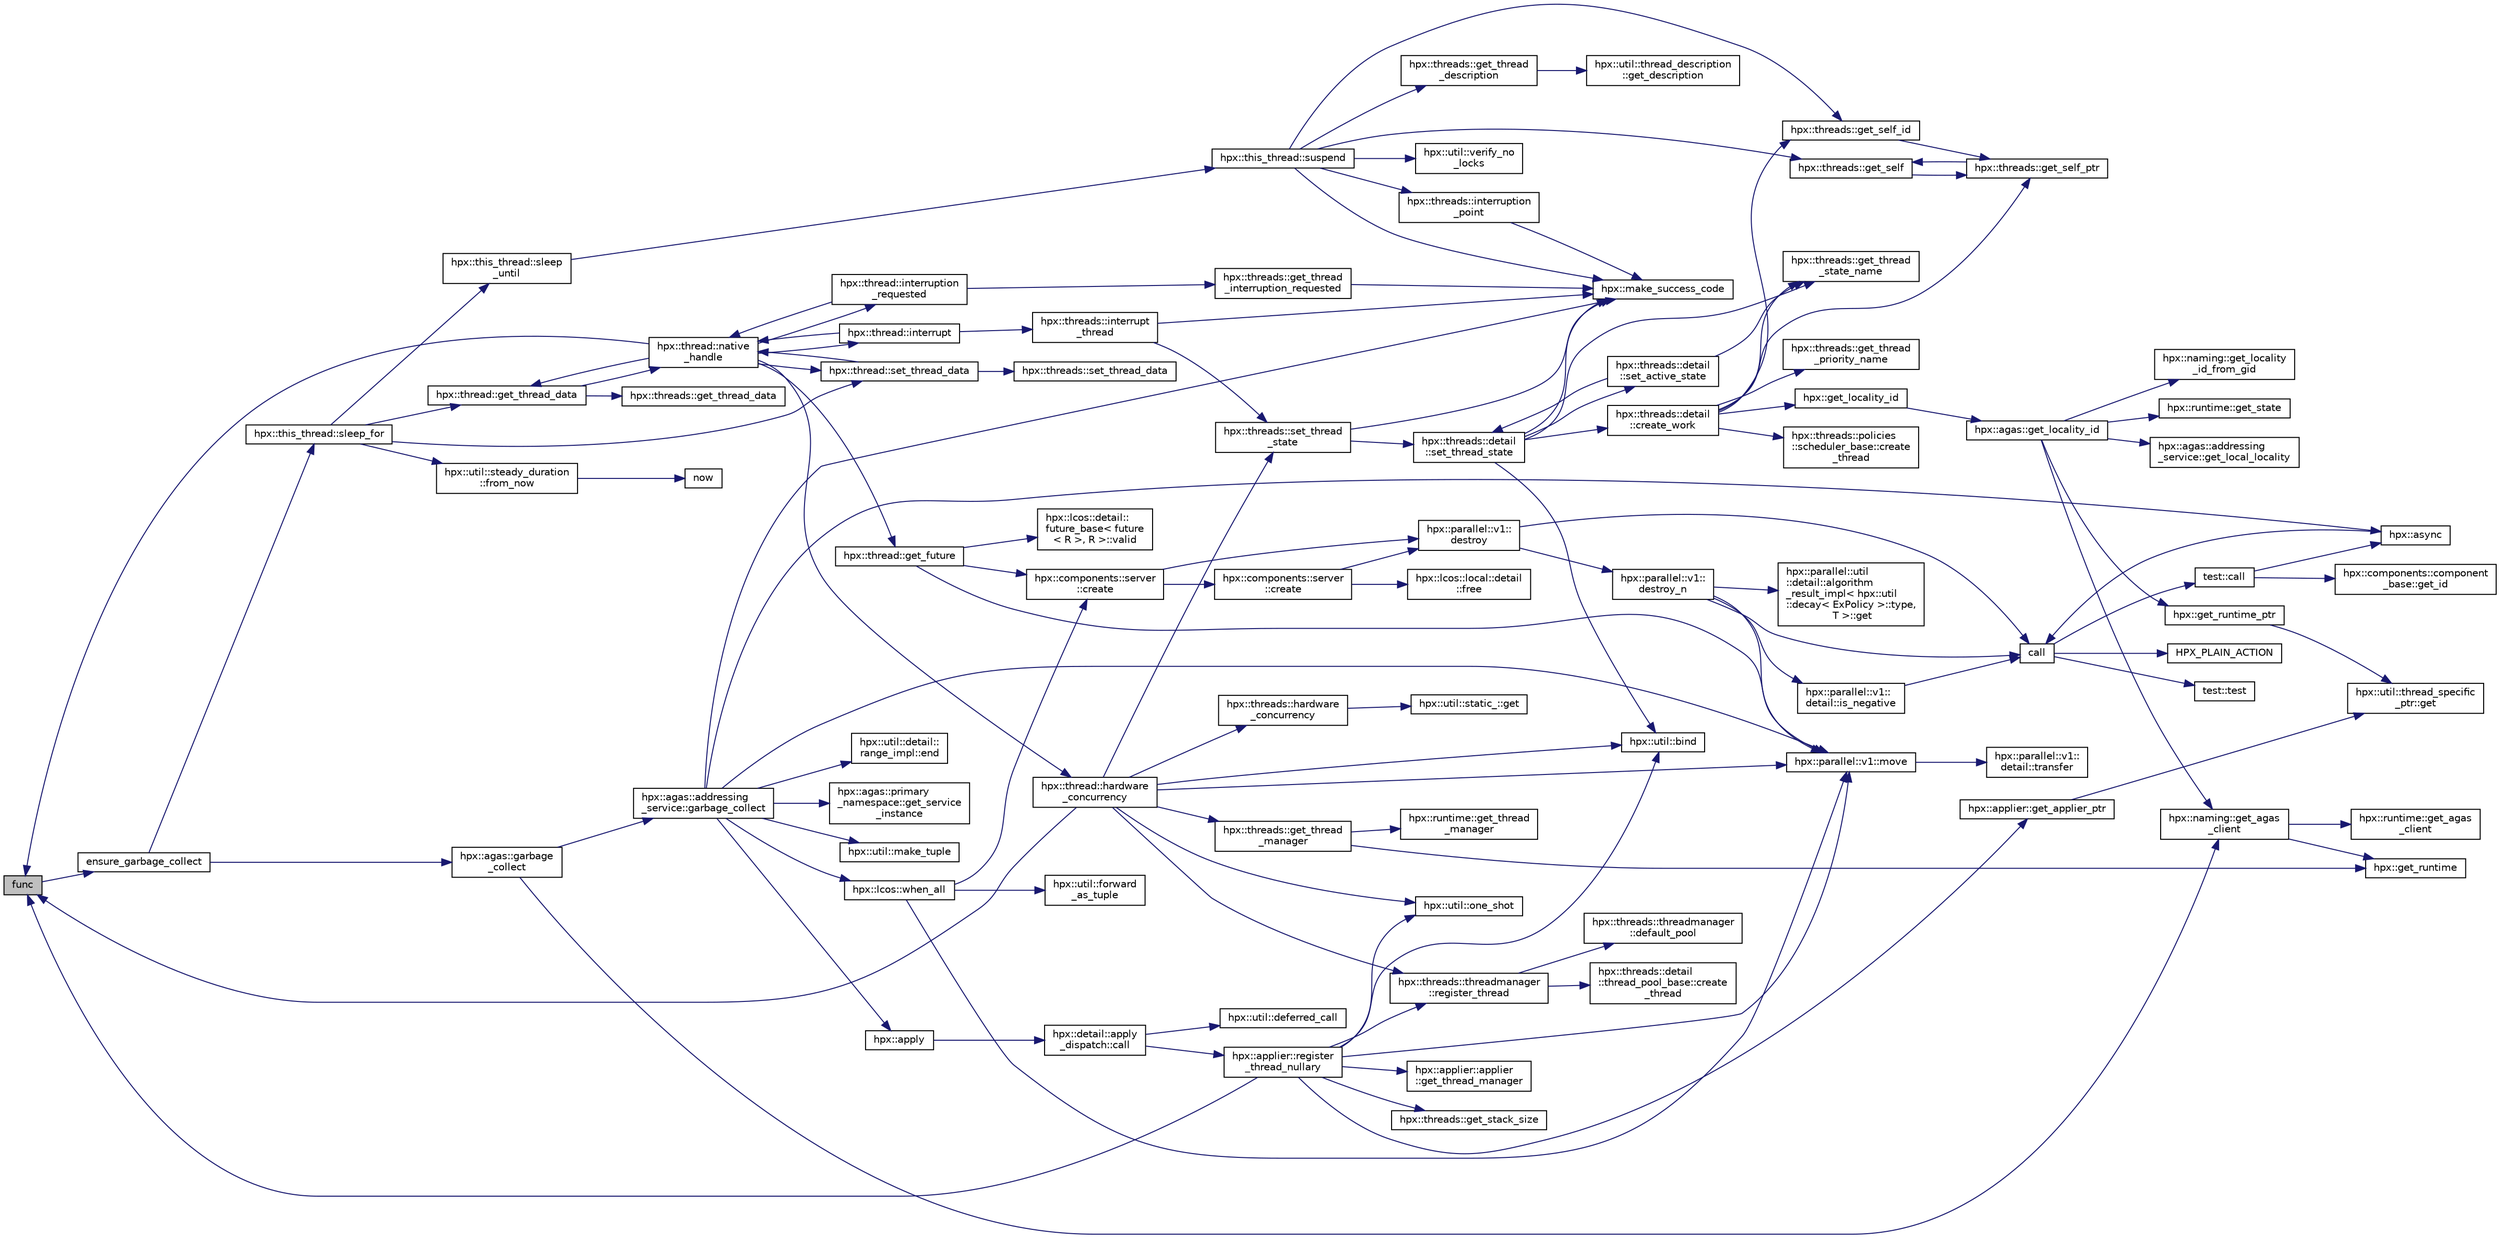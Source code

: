 digraph "func"
{
  edge [fontname="Helvetica",fontsize="10",labelfontname="Helvetica",labelfontsize="10"];
  node [fontname="Helvetica",fontsize="10",shape=record];
  rankdir="LR";
  Node609 [label="func",height=0.2,width=0.4,color="black", fillcolor="grey75", style="filled", fontcolor="black"];
  Node609 -> Node610 [color="midnightblue",fontsize="10",style="solid",fontname="Helvetica"];
  Node610 [label="ensure_garbage_collect",height=0.2,width=0.4,color="black", fillcolor="white", style="filled",URL="$d8/dfd/id__type__ref__counting__1032_8cpp.html#a5264b94bf7c262ac0e521fb290d476d5"];
  Node610 -> Node611 [color="midnightblue",fontsize="10",style="solid",fontname="Helvetica"];
  Node611 [label="hpx::this_thread::sleep_for",height=0.2,width=0.4,color="black", fillcolor="white", style="filled",URL="$d9/d52/namespacehpx_1_1this__thread.html#afc042a5a5fa52eef2d1d177a343435cf"];
  Node611 -> Node612 [color="midnightblue",fontsize="10",style="solid",fontname="Helvetica"];
  Node612 [label="hpx::this_thread::sleep\l_until",height=0.2,width=0.4,color="black", fillcolor="white", style="filled",URL="$d9/d52/namespacehpx_1_1this__thread.html#ae12a853980115b23ff0ab8ca06622658"];
  Node612 -> Node613 [color="midnightblue",fontsize="10",style="solid",fontname="Helvetica"];
  Node613 [label="hpx::this_thread::suspend",height=0.2,width=0.4,color="black", fillcolor="white", style="filled",URL="$d9/d52/namespacehpx_1_1this__thread.html#aca220026fb3014c0881d129fe31c0073"];
  Node613 -> Node614 [color="midnightblue",fontsize="10",style="solid",fontname="Helvetica"];
  Node614 [label="hpx::threads::get_self",height=0.2,width=0.4,color="black", fillcolor="white", style="filled",URL="$d7/d28/namespacehpx_1_1threads.html#a07daf4d6d29233f20d66d41ab7b5b8e8"];
  Node614 -> Node615 [color="midnightblue",fontsize="10",style="solid",fontname="Helvetica"];
  Node615 [label="hpx::threads::get_self_ptr",height=0.2,width=0.4,color="black", fillcolor="white", style="filled",URL="$d7/d28/namespacehpx_1_1threads.html#a22877ae347ad884cde3a51397dad6c53"];
  Node615 -> Node614 [color="midnightblue",fontsize="10",style="solid",fontname="Helvetica"];
  Node613 -> Node616 [color="midnightblue",fontsize="10",style="solid",fontname="Helvetica"];
  Node616 [label="hpx::threads::get_self_id",height=0.2,width=0.4,color="black", fillcolor="white", style="filled",URL="$d7/d28/namespacehpx_1_1threads.html#afafe0f900b9fac3d4ed3c747625c1cfe"];
  Node616 -> Node615 [color="midnightblue",fontsize="10",style="solid",fontname="Helvetica"];
  Node613 -> Node617 [color="midnightblue",fontsize="10",style="solid",fontname="Helvetica"];
  Node617 [label="hpx::threads::interruption\l_point",height=0.2,width=0.4,color="black", fillcolor="white", style="filled",URL="$d7/d28/namespacehpx_1_1threads.html#ada6ec56a12b050707311d8c628089059"];
  Node617 -> Node618 [color="midnightblue",fontsize="10",style="solid",fontname="Helvetica"];
  Node618 [label="hpx::make_success_code",height=0.2,width=0.4,color="black", fillcolor="white", style="filled",URL="$d8/d83/namespacehpx.html#a0e8512a8f49e2a6c8185061181419d8f",tooltip="Returns error_code(hpx::success, \"success\", mode). "];
  Node613 -> Node619 [color="midnightblue",fontsize="10",style="solid",fontname="Helvetica"];
  Node619 [label="hpx::util::verify_no\l_locks",height=0.2,width=0.4,color="black", fillcolor="white", style="filled",URL="$df/dad/namespacehpx_1_1util.html#ae0e1837ee6f09b79b26c2e788d2e9fc9"];
  Node613 -> Node620 [color="midnightblue",fontsize="10",style="solid",fontname="Helvetica"];
  Node620 [label="hpx::threads::get_thread\l_description",height=0.2,width=0.4,color="black", fillcolor="white", style="filled",URL="$d7/d28/namespacehpx_1_1threads.html#a42fc18a7a680f4e8bc633a4b4c956701"];
  Node620 -> Node621 [color="midnightblue",fontsize="10",style="solid",fontname="Helvetica"];
  Node621 [label="hpx::util::thread_description\l::get_description",height=0.2,width=0.4,color="black", fillcolor="white", style="filled",URL="$df/d9e/structhpx_1_1util_1_1thread__description.html#a8c834e14eca6eb228188022577f9f952"];
  Node613 -> Node618 [color="midnightblue",fontsize="10",style="solid",fontname="Helvetica"];
  Node611 -> Node622 [color="midnightblue",fontsize="10",style="solid",fontname="Helvetica"];
  Node622 [label="hpx::util::steady_duration\l::from_now",height=0.2,width=0.4,color="black", fillcolor="white", style="filled",URL="$d9/d4f/classhpx_1_1util_1_1steady__duration.html#a0132206d767cd0f7395507b40111a153"];
  Node622 -> Node623 [color="midnightblue",fontsize="10",style="solid",fontname="Helvetica"];
  Node623 [label="now",height=0.2,width=0.4,color="black", fillcolor="white", style="filled",URL="$de/db3/1d__stencil__1__omp_8cpp.html#a89e9667753dccfac455bd37a7a3a7b16"];
  Node611 -> Node624 [color="midnightblue",fontsize="10",style="solid",fontname="Helvetica"];
  Node624 [label="hpx::thread::get_thread_data",height=0.2,width=0.4,color="black", fillcolor="white", style="filled",URL="$de/d9b/classhpx_1_1thread.html#a4535ef82cec3b953d2c941d20e3e3904"];
  Node624 -> Node625 [color="midnightblue",fontsize="10",style="solid",fontname="Helvetica"];
  Node625 [label="hpx::threads::get_thread_data",height=0.2,width=0.4,color="black", fillcolor="white", style="filled",URL="$d7/d28/namespacehpx_1_1threads.html#a8737931ff6303807225f735b2b384ae4"];
  Node624 -> Node626 [color="midnightblue",fontsize="10",style="solid",fontname="Helvetica"];
  Node626 [label="hpx::thread::native\l_handle",height=0.2,width=0.4,color="black", fillcolor="white", style="filled",URL="$de/d9b/classhpx_1_1thread.html#acf48190d264ab64c1c4ec99d0b421b5a"];
  Node626 -> Node627 [color="midnightblue",fontsize="10",style="solid",fontname="Helvetica"];
  Node627 [label="hpx::thread::hardware\l_concurrency",height=0.2,width=0.4,color="black", fillcolor="white", style="filled",URL="$de/d9b/classhpx_1_1thread.html#a8e4fff210e02485ba493bc3a2a956c03"];
  Node627 -> Node628 [color="midnightblue",fontsize="10",style="solid",fontname="Helvetica"];
  Node628 [label="hpx::threads::hardware\l_concurrency",height=0.2,width=0.4,color="black", fillcolor="white", style="filled",URL="$d7/d28/namespacehpx_1_1threads.html#aa8752a235478d2ad7b5ac467b63ab527"];
  Node628 -> Node629 [color="midnightblue",fontsize="10",style="solid",fontname="Helvetica"];
  Node629 [label="hpx::util::static_::get",height=0.2,width=0.4,color="black", fillcolor="white", style="filled",URL="$d3/dbb/structhpx_1_1util_1_1static__.html#a2967c633948a3bf17a3b5405ef5a8318"];
  Node627 -> Node609 [color="midnightblue",fontsize="10",style="solid",fontname="Helvetica"];
  Node627 -> Node630 [color="midnightblue",fontsize="10",style="solid",fontname="Helvetica"];
  Node630 [label="hpx::util::bind",height=0.2,width=0.4,color="black", fillcolor="white", style="filled",URL="$df/dad/namespacehpx_1_1util.html#ad844caedf82a0173d6909d910c3e48c6"];
  Node627 -> Node631 [color="midnightblue",fontsize="10",style="solid",fontname="Helvetica"];
  Node631 [label="hpx::util::one_shot",height=0.2,width=0.4,color="black", fillcolor="white", style="filled",URL="$df/dad/namespacehpx_1_1util.html#a273e61be42a72415291e0ec0a4f28c7a"];
  Node627 -> Node632 [color="midnightblue",fontsize="10",style="solid",fontname="Helvetica"];
  Node632 [label="hpx::parallel::v1::move",height=0.2,width=0.4,color="black", fillcolor="white", style="filled",URL="$db/db9/namespacehpx_1_1parallel_1_1v1.html#aa7c4ede081ce786c9d1eb1adff495cfc"];
  Node632 -> Node633 [color="midnightblue",fontsize="10",style="solid",fontname="Helvetica"];
  Node633 [label="hpx::parallel::v1::\ldetail::transfer",height=0.2,width=0.4,color="black", fillcolor="white", style="filled",URL="$d2/ddd/namespacehpx_1_1parallel_1_1v1_1_1detail.html#ab1b56a05e1885ca7cc7ffa1804dd2f3c"];
  Node627 -> Node634 [color="midnightblue",fontsize="10",style="solid",fontname="Helvetica"];
  Node634 [label="hpx::threads::get_thread\l_manager",height=0.2,width=0.4,color="black", fillcolor="white", style="filled",URL="$d7/d28/namespacehpx_1_1threads.html#a076973c3a53beadde7d967e22c4f6cce"];
  Node634 -> Node635 [color="midnightblue",fontsize="10",style="solid",fontname="Helvetica"];
  Node635 [label="hpx::get_runtime",height=0.2,width=0.4,color="black", fillcolor="white", style="filled",URL="$d8/d83/namespacehpx.html#aef902cc6c7dd3b9fbadf34d1e850a070"];
  Node634 -> Node636 [color="midnightblue",fontsize="10",style="solid",fontname="Helvetica"];
  Node636 [label="hpx::runtime::get_thread\l_manager",height=0.2,width=0.4,color="black", fillcolor="white", style="filled",URL="$d0/d7b/classhpx_1_1runtime.html#a865b12d57fcd44a8d3dda3e35414f563"];
  Node627 -> Node637 [color="midnightblue",fontsize="10",style="solid",fontname="Helvetica"];
  Node637 [label="hpx::threads::threadmanager\l::register_thread",height=0.2,width=0.4,color="black", fillcolor="white", style="filled",URL="$d5/daa/classhpx_1_1threads_1_1threadmanager.html#a7f79c7578e08a60ca45eb276ce8133d8"];
  Node637 -> Node638 [color="midnightblue",fontsize="10",style="solid",fontname="Helvetica"];
  Node638 [label="hpx::threads::threadmanager\l::default_pool",height=0.2,width=0.4,color="black", fillcolor="white", style="filled",URL="$d5/daa/classhpx_1_1threads_1_1threadmanager.html#a851f067d03b5dd1c5e6a9a6a841e05df"];
  Node637 -> Node639 [color="midnightblue",fontsize="10",style="solid",fontname="Helvetica"];
  Node639 [label="hpx::threads::detail\l::thread_pool_base::create\l_thread",height=0.2,width=0.4,color="black", fillcolor="white", style="filled",URL="$de/dae/classhpx_1_1threads_1_1detail_1_1thread__pool__base.html#ad35d3779eef6f4528e62a26d71b34b34"];
  Node627 -> Node640 [color="midnightblue",fontsize="10",style="solid",fontname="Helvetica"];
  Node640 [label="hpx::threads::set_thread\l_state",height=0.2,width=0.4,color="black", fillcolor="white", style="filled",URL="$d7/d28/namespacehpx_1_1threads.html#ac0690ad16ad778bcc79dcd727cc33025",tooltip="Set the thread state of the thread referenced by the thread_id id. "];
  Node640 -> Node618 [color="midnightblue",fontsize="10",style="solid",fontname="Helvetica"];
  Node640 -> Node641 [color="midnightblue",fontsize="10",style="solid",fontname="Helvetica"];
  Node641 [label="hpx::threads::detail\l::set_thread_state",height=0.2,width=0.4,color="black", fillcolor="white", style="filled",URL="$d2/dd1/namespacehpx_1_1threads_1_1detail.html#af85ddc854c4a149bf1738eb1b111b9ab"];
  Node641 -> Node642 [color="midnightblue",fontsize="10",style="solid",fontname="Helvetica"];
  Node642 [label="hpx::threads::get_thread\l_state_name",height=0.2,width=0.4,color="black", fillcolor="white", style="filled",URL="$d7/d28/namespacehpx_1_1threads.html#a26f91ea8d2195f165c033241c5cd11db"];
  Node641 -> Node618 [color="midnightblue",fontsize="10",style="solid",fontname="Helvetica"];
  Node641 -> Node630 [color="midnightblue",fontsize="10",style="solid",fontname="Helvetica"];
  Node641 -> Node643 [color="midnightblue",fontsize="10",style="solid",fontname="Helvetica"];
  Node643 [label="hpx::threads::detail\l::set_active_state",height=0.2,width=0.4,color="black", fillcolor="white", style="filled",URL="$d2/dd1/namespacehpx_1_1threads_1_1detail.html#a45884a5bf04ad66a4f259231a3947e76"];
  Node643 -> Node642 [color="midnightblue",fontsize="10",style="solid",fontname="Helvetica"];
  Node643 -> Node641 [color="midnightblue",fontsize="10",style="solid",fontname="Helvetica"];
  Node641 -> Node644 [color="midnightblue",fontsize="10",style="solid",fontname="Helvetica"];
  Node644 [label="hpx::threads::detail\l::create_work",height=0.2,width=0.4,color="black", fillcolor="white", style="filled",URL="$d2/dd1/namespacehpx_1_1threads_1_1detail.html#ae22384a3c1b1a1940032fad068fb54b1"];
  Node644 -> Node642 [color="midnightblue",fontsize="10",style="solid",fontname="Helvetica"];
  Node644 -> Node645 [color="midnightblue",fontsize="10",style="solid",fontname="Helvetica"];
  Node645 [label="hpx::threads::get_thread\l_priority_name",height=0.2,width=0.4,color="black", fillcolor="white", style="filled",URL="$d7/d28/namespacehpx_1_1threads.html#a9c6b2fec0c1cf5b06ff83ce756ca6d42"];
  Node644 -> Node615 [color="midnightblue",fontsize="10",style="solid",fontname="Helvetica"];
  Node644 -> Node616 [color="midnightblue",fontsize="10",style="solid",fontname="Helvetica"];
  Node644 -> Node646 [color="midnightblue",fontsize="10",style="solid",fontname="Helvetica"];
  Node646 [label="hpx::get_locality_id",height=0.2,width=0.4,color="black", fillcolor="white", style="filled",URL="$d8/d83/namespacehpx.html#a158d7c54a657bb364c1704033010697b",tooltip="Return the number of the locality this function is being called from. "];
  Node646 -> Node647 [color="midnightblue",fontsize="10",style="solid",fontname="Helvetica"];
  Node647 [label="hpx::agas::get_locality_id",height=0.2,width=0.4,color="black", fillcolor="white", style="filled",URL="$dc/d54/namespacehpx_1_1agas.html#a491cc2ddecdf0f1a9129900caa6a4d3e"];
  Node647 -> Node648 [color="midnightblue",fontsize="10",style="solid",fontname="Helvetica"];
  Node648 [label="hpx::get_runtime_ptr",height=0.2,width=0.4,color="black", fillcolor="white", style="filled",URL="$d8/d83/namespacehpx.html#af29daf2bb3e01b4d6495a1742b6cce64"];
  Node648 -> Node649 [color="midnightblue",fontsize="10",style="solid",fontname="Helvetica"];
  Node649 [label="hpx::util::thread_specific\l_ptr::get",height=0.2,width=0.4,color="black", fillcolor="white", style="filled",URL="$d4/d4c/structhpx_1_1util_1_1thread__specific__ptr.html#a3b27d8520710478aa41d1f74206bdba9"];
  Node647 -> Node650 [color="midnightblue",fontsize="10",style="solid",fontname="Helvetica"];
  Node650 [label="hpx::runtime::get_state",height=0.2,width=0.4,color="black", fillcolor="white", style="filled",URL="$d0/d7b/classhpx_1_1runtime.html#ab405f80e060dac95d624520f38b0524c"];
  Node647 -> Node651 [color="midnightblue",fontsize="10",style="solid",fontname="Helvetica"];
  Node651 [label="hpx::naming::get_agas\l_client",height=0.2,width=0.4,color="black", fillcolor="white", style="filled",URL="$d4/dc9/namespacehpx_1_1naming.html#a0408fffd5d34b620712a801b0ae3b032"];
  Node651 -> Node635 [color="midnightblue",fontsize="10",style="solid",fontname="Helvetica"];
  Node651 -> Node652 [color="midnightblue",fontsize="10",style="solid",fontname="Helvetica"];
  Node652 [label="hpx::runtime::get_agas\l_client",height=0.2,width=0.4,color="black", fillcolor="white", style="filled",URL="$d0/d7b/classhpx_1_1runtime.html#aeb5dddd30d6b9861669af8ad44d1a96a"];
  Node647 -> Node653 [color="midnightblue",fontsize="10",style="solid",fontname="Helvetica"];
  Node653 [label="hpx::agas::addressing\l_service::get_local_locality",height=0.2,width=0.4,color="black", fillcolor="white", style="filled",URL="$db/d58/structhpx_1_1agas_1_1addressing__service.html#ab52c19a37c2a7a006c6c15f90ad0539c"];
  Node647 -> Node654 [color="midnightblue",fontsize="10",style="solid",fontname="Helvetica"];
  Node654 [label="hpx::naming::get_locality\l_id_from_gid",height=0.2,width=0.4,color="black", fillcolor="white", style="filled",URL="$d4/dc9/namespacehpx_1_1naming.html#a7fd43037784560bd04fda9b49e33529f"];
  Node644 -> Node655 [color="midnightblue",fontsize="10",style="solid",fontname="Helvetica"];
  Node655 [label="hpx::threads::policies\l::scheduler_base::create\l_thread",height=0.2,width=0.4,color="black", fillcolor="white", style="filled",URL="$dd/d7e/structhpx_1_1threads_1_1policies_1_1scheduler__base.html#ad3b05cd7f363cc8e8410ce368c3794e0"];
  Node626 -> Node656 [color="midnightblue",fontsize="10",style="solid",fontname="Helvetica"];
  Node656 [label="hpx::thread::interrupt",height=0.2,width=0.4,color="black", fillcolor="white", style="filled",URL="$de/d9b/classhpx_1_1thread.html#ac34d0d033aa743c476a79dbc2e1a8a39"];
  Node656 -> Node657 [color="midnightblue",fontsize="10",style="solid",fontname="Helvetica"];
  Node657 [label="hpx::threads::interrupt\l_thread",height=0.2,width=0.4,color="black", fillcolor="white", style="filled",URL="$d7/d28/namespacehpx_1_1threads.html#a6bdda1a2aab61b9b13d274b5155d7e73"];
  Node657 -> Node618 [color="midnightblue",fontsize="10",style="solid",fontname="Helvetica"];
  Node657 -> Node640 [color="midnightblue",fontsize="10",style="solid",fontname="Helvetica"];
  Node656 -> Node626 [color="midnightblue",fontsize="10",style="solid",fontname="Helvetica"];
  Node626 -> Node658 [color="midnightblue",fontsize="10",style="solid",fontname="Helvetica"];
  Node658 [label="hpx::thread::interruption\l_requested",height=0.2,width=0.4,color="black", fillcolor="white", style="filled",URL="$de/d9b/classhpx_1_1thread.html#a33276bb4c20bbb0b1978944e18ef71b8"];
  Node658 -> Node659 [color="midnightblue",fontsize="10",style="solid",fontname="Helvetica"];
  Node659 [label="hpx::threads::get_thread\l_interruption_requested",height=0.2,width=0.4,color="black", fillcolor="white", style="filled",URL="$d7/d28/namespacehpx_1_1threads.html#ae64a7fdb8b5c8bac7be0c8282672a03b"];
  Node659 -> Node618 [color="midnightblue",fontsize="10",style="solid",fontname="Helvetica"];
  Node658 -> Node626 [color="midnightblue",fontsize="10",style="solid",fontname="Helvetica"];
  Node626 -> Node660 [color="midnightblue",fontsize="10",style="solid",fontname="Helvetica"];
  Node660 [label="hpx::thread::get_future",height=0.2,width=0.4,color="black", fillcolor="white", style="filled",URL="$de/d9b/classhpx_1_1thread.html#a87fdb0d8da826366fc190ed224900a64"];
  Node660 -> Node661 [color="midnightblue",fontsize="10",style="solid",fontname="Helvetica"];
  Node661 [label="hpx::lcos::detail::\lfuture_base\< future\l\< R \>, R \>::valid",height=0.2,width=0.4,color="black", fillcolor="white", style="filled",URL="$d5/dd7/classhpx_1_1lcos_1_1detail_1_1future__base.html#aaf7beb7374815614363033bd96573e75"];
  Node660 -> Node662 [color="midnightblue",fontsize="10",style="solid",fontname="Helvetica"];
  Node662 [label="hpx::components::server\l::create",height=0.2,width=0.4,color="black", fillcolor="white", style="filled",URL="$d2/da2/namespacehpx_1_1components_1_1server.html#ac776c89f3d68ceb910e8cee9fa937ab4",tooltip="Create arrays of components using their default constructor. "];
  Node662 -> Node663 [color="midnightblue",fontsize="10",style="solid",fontname="Helvetica"];
  Node663 [label="hpx::components::server\l::create",height=0.2,width=0.4,color="black", fillcolor="white", style="filled",URL="$d2/da2/namespacehpx_1_1components_1_1server.html#a77d26de181c97b444565e230577981bd"];
  Node663 -> Node664 [color="midnightblue",fontsize="10",style="solid",fontname="Helvetica"];
  Node664 [label="hpx::lcos::local::detail\l::free",height=0.2,width=0.4,color="black", fillcolor="white", style="filled",URL="$d4/dcb/namespacehpx_1_1lcos_1_1local_1_1detail.html#a55a940f019734e9bb045dc123cd80e48"];
  Node663 -> Node665 [color="midnightblue",fontsize="10",style="solid",fontname="Helvetica"];
  Node665 [label="hpx::parallel::v1::\ldestroy",height=0.2,width=0.4,color="black", fillcolor="white", style="filled",URL="$db/db9/namespacehpx_1_1parallel_1_1v1.html#acf303558375048e8a7cc9a2c2e09477f"];
  Node665 -> Node666 [color="midnightblue",fontsize="10",style="solid",fontname="Helvetica"];
  Node666 [label="call",height=0.2,width=0.4,color="black", fillcolor="white", style="filled",URL="$d2/d67/promise__1620_8cpp.html#a58357f0b82bc761e1d0b9091ed563a70"];
  Node666 -> Node667 [color="midnightblue",fontsize="10",style="solid",fontname="Helvetica"];
  Node667 [label="test::test",height=0.2,width=0.4,color="black", fillcolor="white", style="filled",URL="$d8/d89/structtest.html#ab42d5ece712d716b04cb3f686f297a26"];
  Node666 -> Node668 [color="midnightblue",fontsize="10",style="solid",fontname="Helvetica"];
  Node668 [label="HPX_PLAIN_ACTION",height=0.2,width=0.4,color="black", fillcolor="white", style="filled",URL="$d2/d67/promise__1620_8cpp.html#ab96aab827a4b1fcaf66cfe0ba83fef23"];
  Node666 -> Node669 [color="midnightblue",fontsize="10",style="solid",fontname="Helvetica"];
  Node669 [label="test::call",height=0.2,width=0.4,color="black", fillcolor="white", style="filled",URL="$d8/d89/structtest.html#aeb29e7ed6518b9426ccf1344c52620ae"];
  Node669 -> Node670 [color="midnightblue",fontsize="10",style="solid",fontname="Helvetica"];
  Node670 [label="hpx::async",height=0.2,width=0.4,color="black", fillcolor="white", style="filled",URL="$d8/d83/namespacehpx.html#acb7d8e37b73b823956ce144f9a57eaa4"];
  Node670 -> Node666 [color="midnightblue",fontsize="10",style="solid",fontname="Helvetica"];
  Node669 -> Node671 [color="midnightblue",fontsize="10",style="solid",fontname="Helvetica"];
  Node671 [label="hpx::components::component\l_base::get_id",height=0.2,width=0.4,color="black", fillcolor="white", style="filled",URL="$d2/de6/classhpx_1_1components_1_1component__base.html#a4c8fd93514039bdf01c48d66d82b19cd"];
  Node665 -> Node672 [color="midnightblue",fontsize="10",style="solid",fontname="Helvetica"];
  Node672 [label="hpx::parallel::v1::\ldestroy_n",height=0.2,width=0.4,color="black", fillcolor="white", style="filled",URL="$db/db9/namespacehpx_1_1parallel_1_1v1.html#a71d0691132a300690163f5636bcd5bd3"];
  Node672 -> Node673 [color="midnightblue",fontsize="10",style="solid",fontname="Helvetica"];
  Node673 [label="hpx::parallel::v1::\ldetail::is_negative",height=0.2,width=0.4,color="black", fillcolor="white", style="filled",URL="$d2/ddd/namespacehpx_1_1parallel_1_1v1_1_1detail.html#adf2e40fc4b20ad0fd442ee3118a4d527"];
  Node673 -> Node666 [color="midnightblue",fontsize="10",style="solid",fontname="Helvetica"];
  Node672 -> Node674 [color="midnightblue",fontsize="10",style="solid",fontname="Helvetica"];
  Node674 [label="hpx::parallel::util\l::detail::algorithm\l_result_impl\< hpx::util\l::decay\< ExPolicy \>::type,\l T \>::get",height=0.2,width=0.4,color="black", fillcolor="white", style="filled",URL="$d2/d42/structhpx_1_1parallel_1_1util_1_1detail_1_1algorithm__result__impl.html#ab5b051e8ec74eff5e0e62fd63f5d377e"];
  Node672 -> Node632 [color="midnightblue",fontsize="10",style="solid",fontname="Helvetica"];
  Node672 -> Node666 [color="midnightblue",fontsize="10",style="solid",fontname="Helvetica"];
  Node662 -> Node665 [color="midnightblue",fontsize="10",style="solid",fontname="Helvetica"];
  Node660 -> Node632 [color="midnightblue",fontsize="10",style="solid",fontname="Helvetica"];
  Node626 -> Node624 [color="midnightblue",fontsize="10",style="solid",fontname="Helvetica"];
  Node626 -> Node675 [color="midnightblue",fontsize="10",style="solid",fontname="Helvetica"];
  Node675 [label="hpx::thread::set_thread_data",height=0.2,width=0.4,color="black", fillcolor="white", style="filled",URL="$de/d9b/classhpx_1_1thread.html#a7317a3cf5251f3b33c990449570d4cea"];
  Node675 -> Node676 [color="midnightblue",fontsize="10",style="solid",fontname="Helvetica"];
  Node676 [label="hpx::threads::set_thread_data",height=0.2,width=0.4,color="black", fillcolor="white", style="filled",URL="$d7/d28/namespacehpx_1_1threads.html#a00a625acc149fce3ae38e4340454acf7"];
  Node675 -> Node626 [color="midnightblue",fontsize="10",style="solid",fontname="Helvetica"];
  Node626 -> Node609 [color="midnightblue",fontsize="10",style="solid",fontname="Helvetica"];
  Node611 -> Node675 [color="midnightblue",fontsize="10",style="solid",fontname="Helvetica"];
  Node610 -> Node677 [color="midnightblue",fontsize="10",style="solid",fontname="Helvetica"];
  Node677 [label="hpx::agas::garbage\l_collect",height=0.2,width=0.4,color="black", fillcolor="white", style="filled",URL="$dc/d54/namespacehpx_1_1agas.html#a951337adc4f9bd6df00a50737468e911"];
  Node677 -> Node651 [color="midnightblue",fontsize="10",style="solid",fontname="Helvetica"];
  Node677 -> Node678 [color="midnightblue",fontsize="10",style="solid",fontname="Helvetica"];
  Node678 [label="hpx::agas::addressing\l_service::garbage_collect",height=0.2,width=0.4,color="black", fillcolor="white", style="filled",URL="$db/d58/structhpx_1_1agas_1_1addressing__service.html#a87dcae0eacf6e62d5103ebf516d86f63"];
  Node678 -> Node618 [color="midnightblue",fontsize="10",style="solid",fontname="Helvetica"];
  Node678 -> Node679 [color="midnightblue",fontsize="10",style="solid",fontname="Helvetica"];
  Node679 [label="hpx::agas::primary\l_namespace::get_service\l_instance",height=0.2,width=0.4,color="black", fillcolor="white", style="filled",URL="$d1/d43/structhpx_1_1agas_1_1primary__namespace.html#a7630ff0f30ff8c23b13b4672c5350e2e"];
  Node678 -> Node680 [color="midnightblue",fontsize="10",style="solid",fontname="Helvetica"];
  Node680 [label="hpx::util::make_tuple",height=0.2,width=0.4,color="black", fillcolor="white", style="filled",URL="$df/dad/namespacehpx_1_1util.html#a06fa74211a987d208e013f400a9f5328"];
  Node678 -> Node681 [color="midnightblue",fontsize="10",style="solid",fontname="Helvetica"];
  Node681 [label="hpx::util::detail::\lrange_impl::end",height=0.2,width=0.4,color="black", fillcolor="white", style="filled",URL="$d4/d4a/namespacehpx_1_1util_1_1detail_1_1range__impl.html#afb2ea48b0902f52ee4d8b764807b4316"];
  Node678 -> Node682 [color="midnightblue",fontsize="10",style="solid",fontname="Helvetica"];
  Node682 [label="hpx::apply",height=0.2,width=0.4,color="black", fillcolor="white", style="filled",URL="$d8/d83/namespacehpx.html#aa87762f0db0731d385f3fdfdb25d59fc"];
  Node682 -> Node683 [color="midnightblue",fontsize="10",style="solid",fontname="Helvetica"];
  Node683 [label="hpx::detail::apply\l_dispatch::call",height=0.2,width=0.4,color="black", fillcolor="white", style="filled",URL="$db/de8/structhpx_1_1detail_1_1apply__dispatch.html#a0755fab16d281e74bcff0f8045be9459"];
  Node683 -> Node684 [color="midnightblue",fontsize="10",style="solid",fontname="Helvetica"];
  Node684 [label="hpx::applier::register\l_thread_nullary",height=0.2,width=0.4,color="black", fillcolor="white", style="filled",URL="$d8/dcb/namespacehpx_1_1applier.html#a401cd1145927e58d74d1eb52aaccd936"];
  Node684 -> Node685 [color="midnightblue",fontsize="10",style="solid",fontname="Helvetica"];
  Node685 [label="hpx::applier::get_applier_ptr",height=0.2,width=0.4,color="black", fillcolor="white", style="filled",URL="$d8/dcb/namespacehpx_1_1applier.html#a617483cf2b77ad3a0aa428ade7b35299"];
  Node685 -> Node649 [color="midnightblue",fontsize="10",style="solid",fontname="Helvetica"];
  Node684 -> Node609 [color="midnightblue",fontsize="10",style="solid",fontname="Helvetica"];
  Node684 -> Node630 [color="midnightblue",fontsize="10",style="solid",fontname="Helvetica"];
  Node684 -> Node631 [color="midnightblue",fontsize="10",style="solid",fontname="Helvetica"];
  Node684 -> Node632 [color="midnightblue",fontsize="10",style="solid",fontname="Helvetica"];
  Node684 -> Node686 [color="midnightblue",fontsize="10",style="solid",fontname="Helvetica"];
  Node686 [label="hpx::threads::get_stack_size",height=0.2,width=0.4,color="black", fillcolor="white", style="filled",URL="$d7/d28/namespacehpx_1_1threads.html#af597241b3c2785150be206737ca04aa6",tooltip="The get_stack_size function is part of the thread related API. It. "];
  Node684 -> Node687 [color="midnightblue",fontsize="10",style="solid",fontname="Helvetica"];
  Node687 [label="hpx::applier::applier\l::get_thread_manager",height=0.2,width=0.4,color="black", fillcolor="white", style="filled",URL="$da/dcb/classhpx_1_1applier_1_1applier.html#acc36d583973701e573be39da97bba866",tooltip="Access the thread-manager instance associated with this applier. "];
  Node684 -> Node637 [color="midnightblue",fontsize="10",style="solid",fontname="Helvetica"];
  Node683 -> Node688 [color="midnightblue",fontsize="10",style="solid",fontname="Helvetica"];
  Node688 [label="hpx::util::deferred_call",height=0.2,width=0.4,color="black", fillcolor="white", style="filled",URL="$df/dad/namespacehpx_1_1util.html#acdded623c658a7a3436f7e76bc9d881c"];
  Node678 -> Node632 [color="midnightblue",fontsize="10",style="solid",fontname="Helvetica"];
  Node678 -> Node670 [color="midnightblue",fontsize="10",style="solid",fontname="Helvetica"];
  Node678 -> Node689 [color="midnightblue",fontsize="10",style="solid",fontname="Helvetica"];
  Node689 [label="hpx::lcos::when_all",height=0.2,width=0.4,color="black", fillcolor="white", style="filled",URL="$d2/dc9/namespacehpx_1_1lcos.html#a1a6fb024d8690923fb185d5aee204d54"];
  Node689 -> Node690 [color="midnightblue",fontsize="10",style="solid",fontname="Helvetica"];
  Node690 [label="hpx::util::forward\l_as_tuple",height=0.2,width=0.4,color="black", fillcolor="white", style="filled",URL="$df/dad/namespacehpx_1_1util.html#ab7c31e3f24c3302a4f67b6735a6fa597"];
  Node689 -> Node632 [color="midnightblue",fontsize="10",style="solid",fontname="Helvetica"];
  Node689 -> Node662 [color="midnightblue",fontsize="10",style="solid",fontname="Helvetica"];
}
